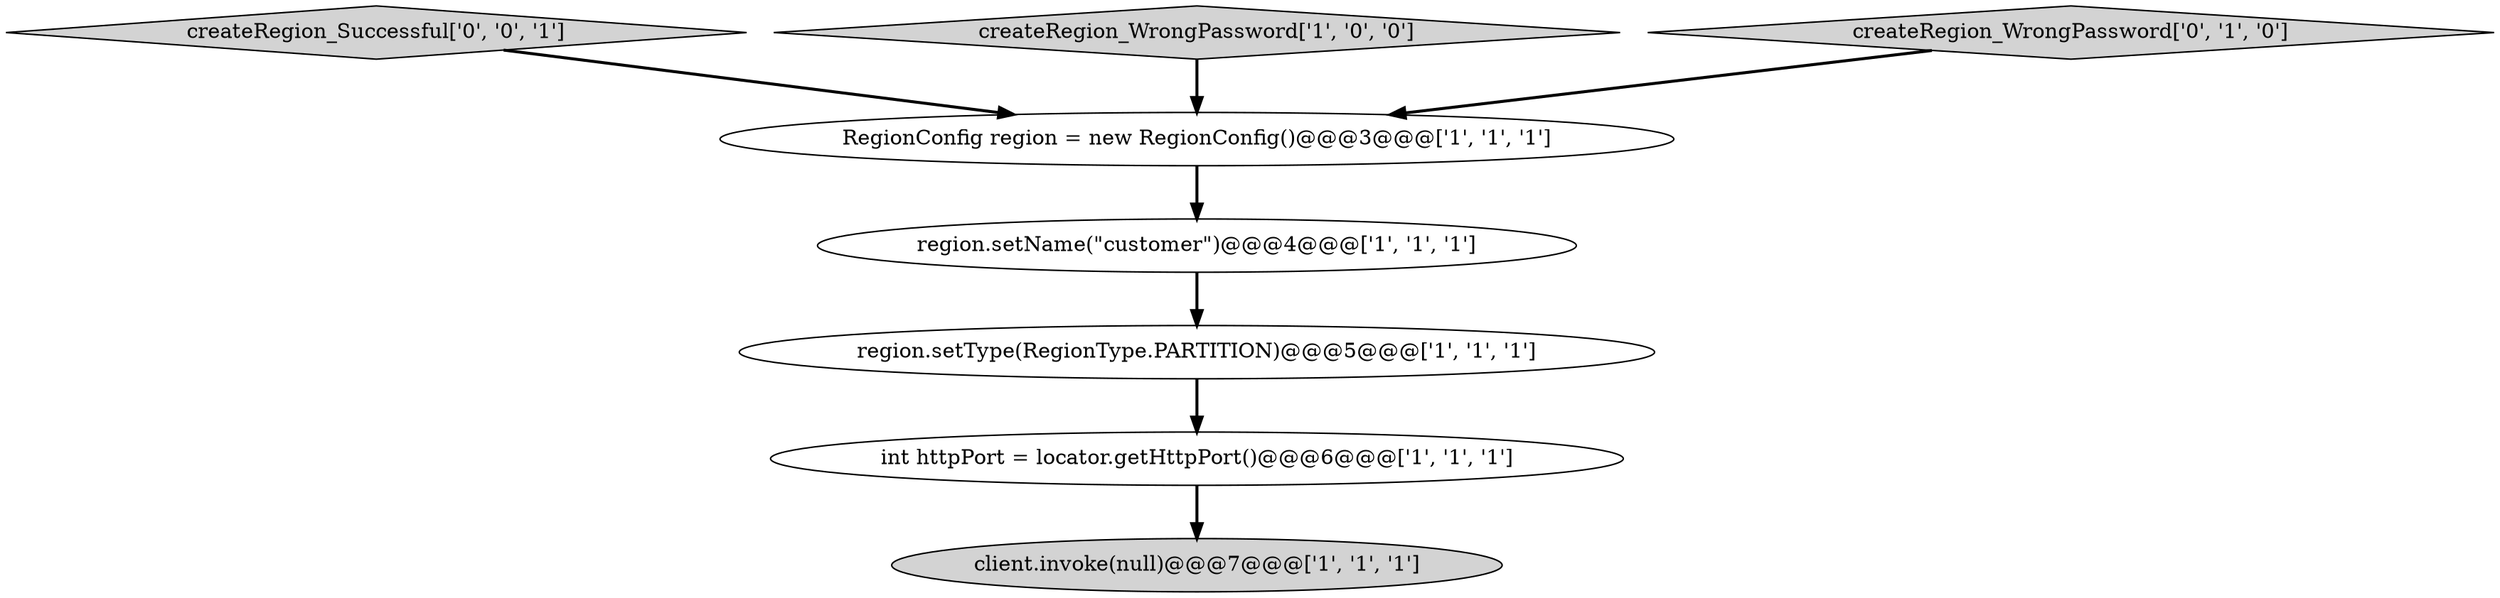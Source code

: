digraph {
2 [style = filled, label = "region.setType(RegionType.PARTITION)@@@5@@@['1', '1', '1']", fillcolor = white, shape = ellipse image = "AAA0AAABBB1BBB"];
7 [style = filled, label = "createRegion_Successful['0', '0', '1']", fillcolor = lightgray, shape = diamond image = "AAA0AAABBB3BBB"];
1 [style = filled, label = "int httpPort = locator.getHttpPort()@@@6@@@['1', '1', '1']", fillcolor = white, shape = ellipse image = "AAA0AAABBB1BBB"];
4 [style = filled, label = "createRegion_WrongPassword['1', '0', '0']", fillcolor = lightgray, shape = diamond image = "AAA0AAABBB1BBB"];
3 [style = filled, label = "client.invoke(null)@@@7@@@['1', '1', '1']", fillcolor = lightgray, shape = ellipse image = "AAA0AAABBB1BBB"];
5 [style = filled, label = "RegionConfig region = new RegionConfig()@@@3@@@['1', '1', '1']", fillcolor = white, shape = ellipse image = "AAA0AAABBB1BBB"];
6 [style = filled, label = "createRegion_WrongPassword['0', '1', '0']", fillcolor = lightgray, shape = diamond image = "AAA0AAABBB2BBB"];
0 [style = filled, label = "region.setName(\"customer\")@@@4@@@['1', '1', '1']", fillcolor = white, shape = ellipse image = "AAA0AAABBB1BBB"];
7->5 [style = bold, label=""];
4->5 [style = bold, label=""];
5->0 [style = bold, label=""];
1->3 [style = bold, label=""];
0->2 [style = bold, label=""];
2->1 [style = bold, label=""];
6->5 [style = bold, label=""];
}
